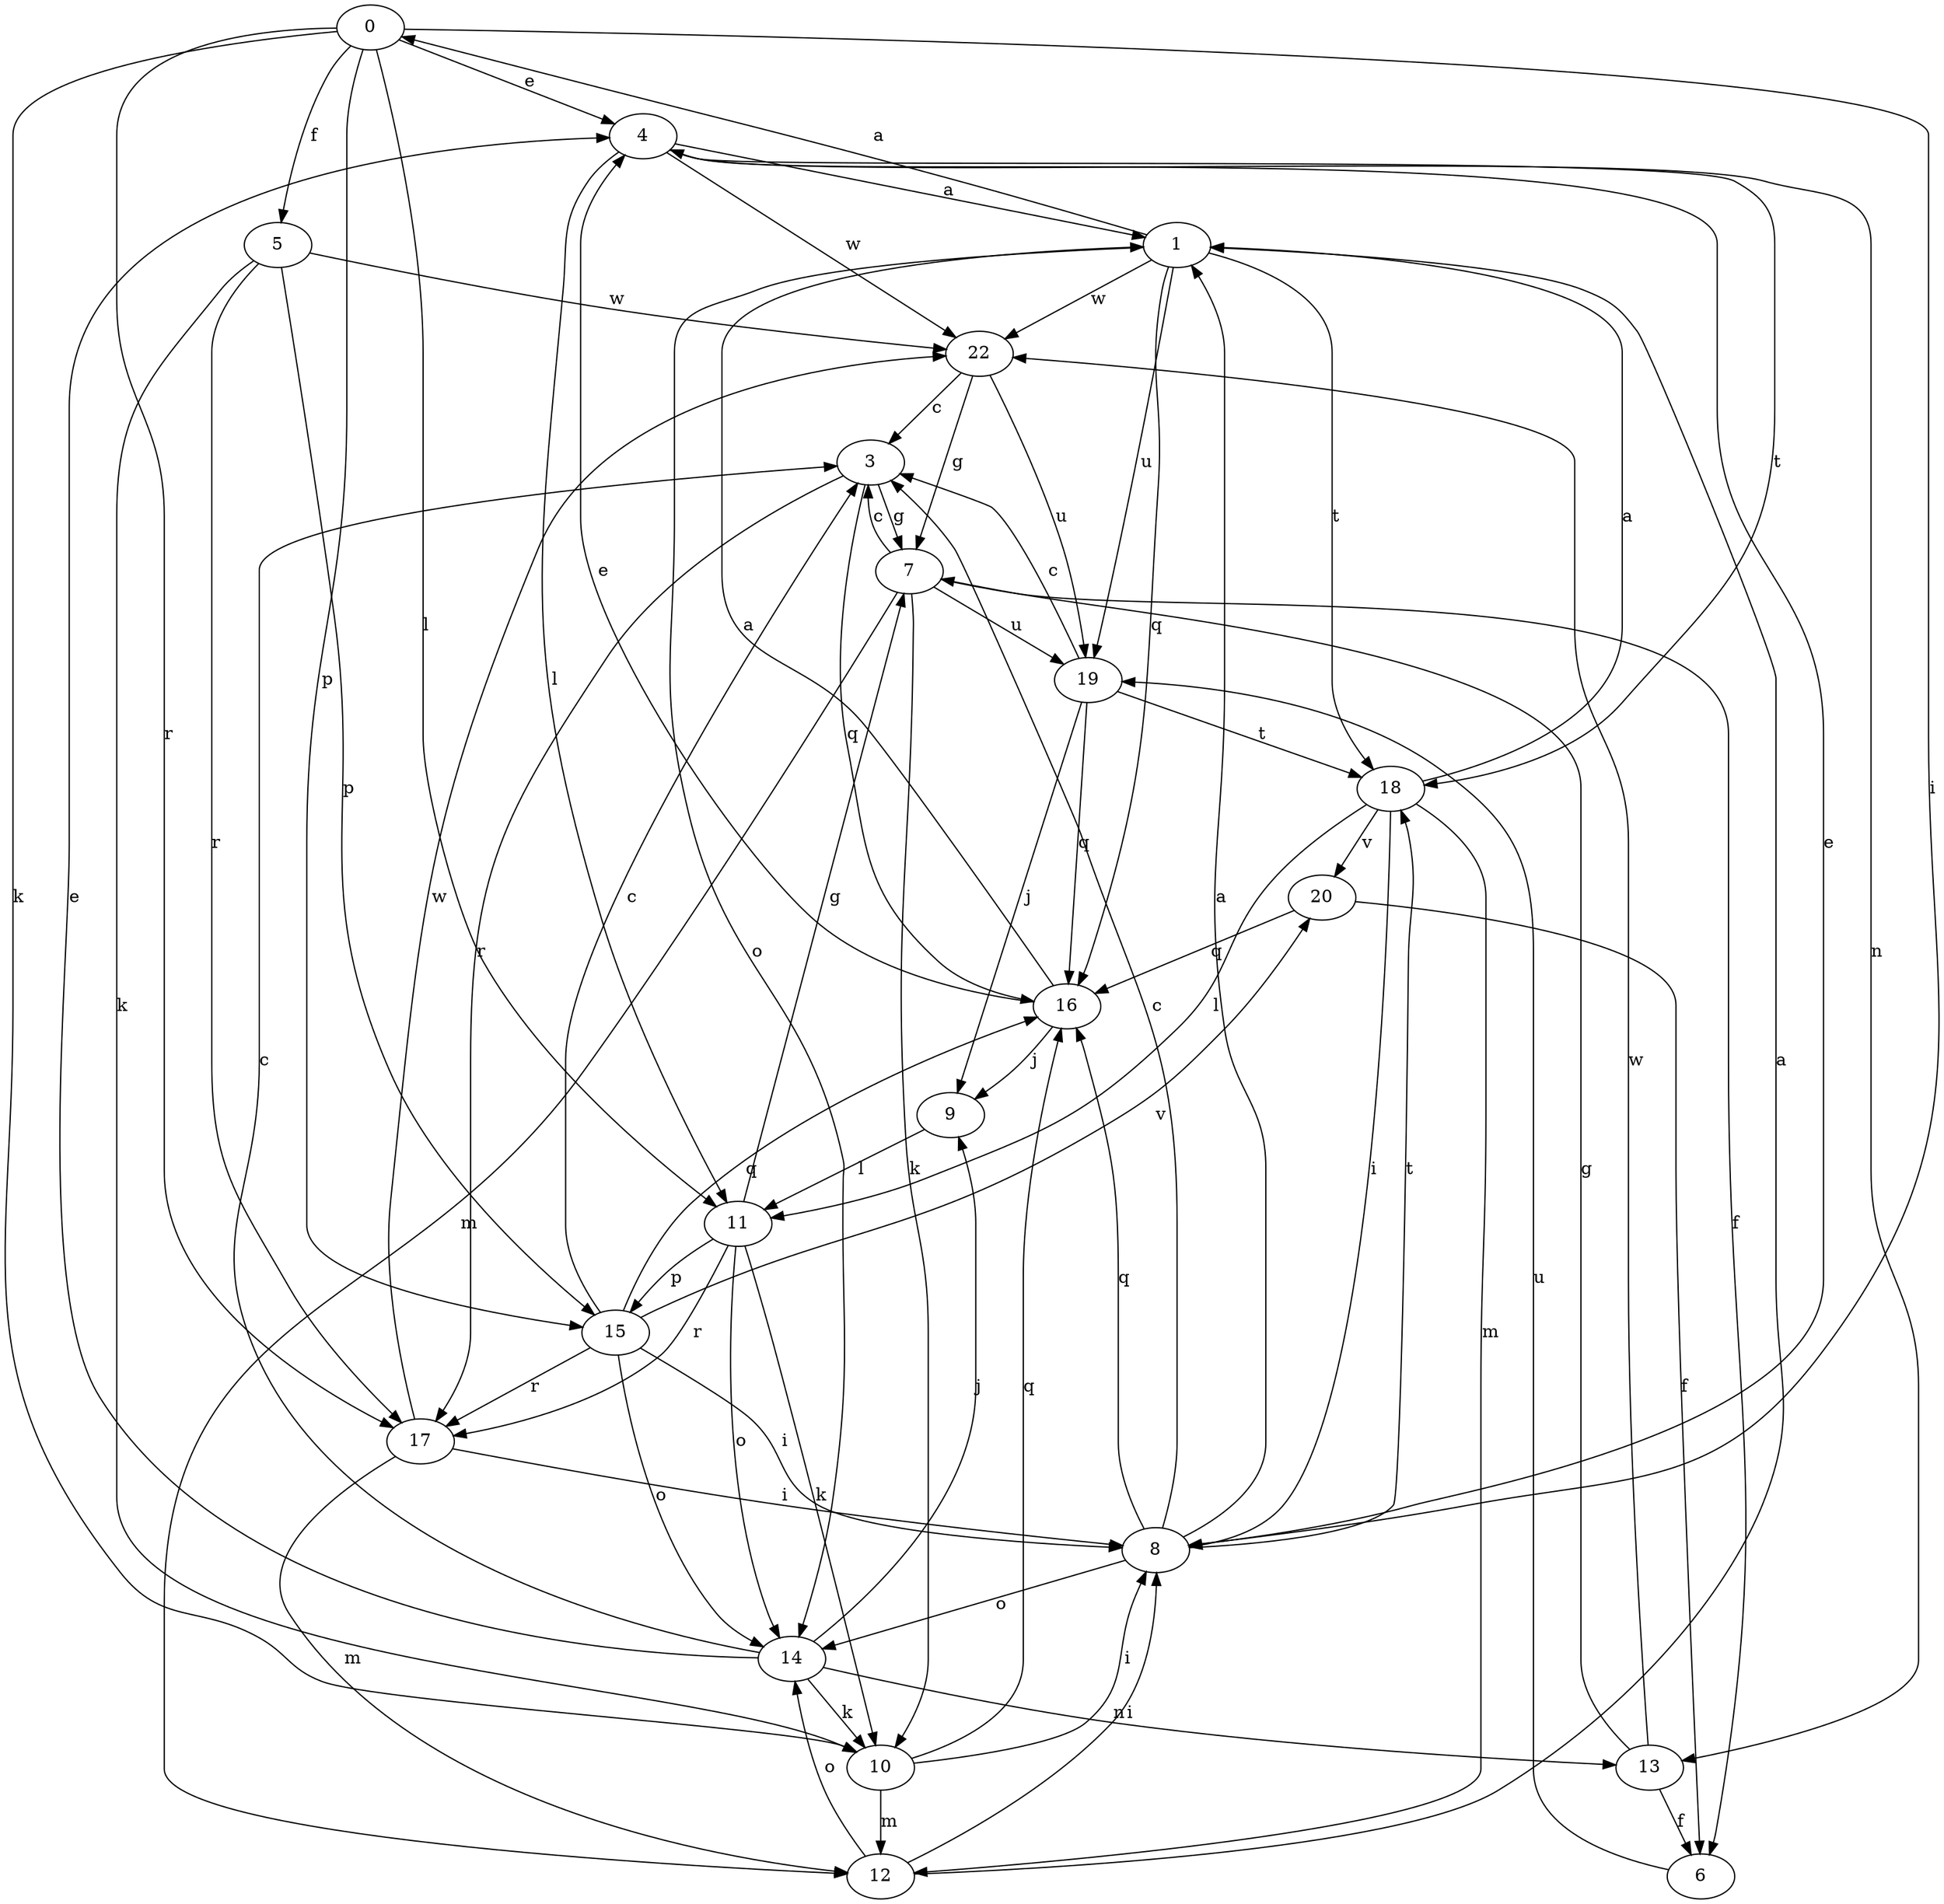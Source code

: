 strict digraph  {
0;
1;
3;
4;
5;
6;
7;
8;
9;
10;
11;
12;
13;
14;
15;
16;
17;
18;
19;
20;
22;
0 -> 4  [label=e];
0 -> 5  [label=f];
0 -> 8  [label=i];
0 -> 10  [label=k];
0 -> 11  [label=l];
0 -> 15  [label=p];
0 -> 17  [label=r];
1 -> 0  [label=a];
1 -> 14  [label=o];
1 -> 16  [label=q];
1 -> 18  [label=t];
1 -> 19  [label=u];
1 -> 22  [label=w];
3 -> 7  [label=g];
3 -> 16  [label=q];
3 -> 17  [label=r];
4 -> 1  [label=a];
4 -> 11  [label=l];
4 -> 13  [label=n];
4 -> 18  [label=t];
4 -> 22  [label=w];
5 -> 10  [label=k];
5 -> 15  [label=p];
5 -> 17  [label=r];
5 -> 22  [label=w];
6 -> 19  [label=u];
7 -> 3  [label=c];
7 -> 6  [label=f];
7 -> 10  [label=k];
7 -> 12  [label=m];
7 -> 19  [label=u];
8 -> 1  [label=a];
8 -> 3  [label=c];
8 -> 4  [label=e];
8 -> 14  [label=o];
8 -> 16  [label=q];
8 -> 18  [label=t];
9 -> 11  [label=l];
10 -> 8  [label=i];
10 -> 12  [label=m];
10 -> 16  [label=q];
11 -> 7  [label=g];
11 -> 10  [label=k];
11 -> 14  [label=o];
11 -> 15  [label=p];
11 -> 17  [label=r];
12 -> 1  [label=a];
12 -> 8  [label=i];
12 -> 14  [label=o];
13 -> 6  [label=f];
13 -> 7  [label=g];
13 -> 22  [label=w];
14 -> 3  [label=c];
14 -> 4  [label=e];
14 -> 9  [label=j];
14 -> 10  [label=k];
14 -> 13  [label=n];
15 -> 3  [label=c];
15 -> 8  [label=i];
15 -> 14  [label=o];
15 -> 16  [label=q];
15 -> 17  [label=r];
15 -> 20  [label=v];
16 -> 1  [label=a];
16 -> 4  [label=e];
16 -> 9  [label=j];
17 -> 8  [label=i];
17 -> 12  [label=m];
17 -> 22  [label=w];
18 -> 1  [label=a];
18 -> 8  [label=i];
18 -> 11  [label=l];
18 -> 12  [label=m];
18 -> 20  [label=v];
19 -> 3  [label=c];
19 -> 9  [label=j];
19 -> 16  [label=q];
19 -> 18  [label=t];
20 -> 6  [label=f];
20 -> 16  [label=q];
22 -> 3  [label=c];
22 -> 7  [label=g];
22 -> 19  [label=u];
}
